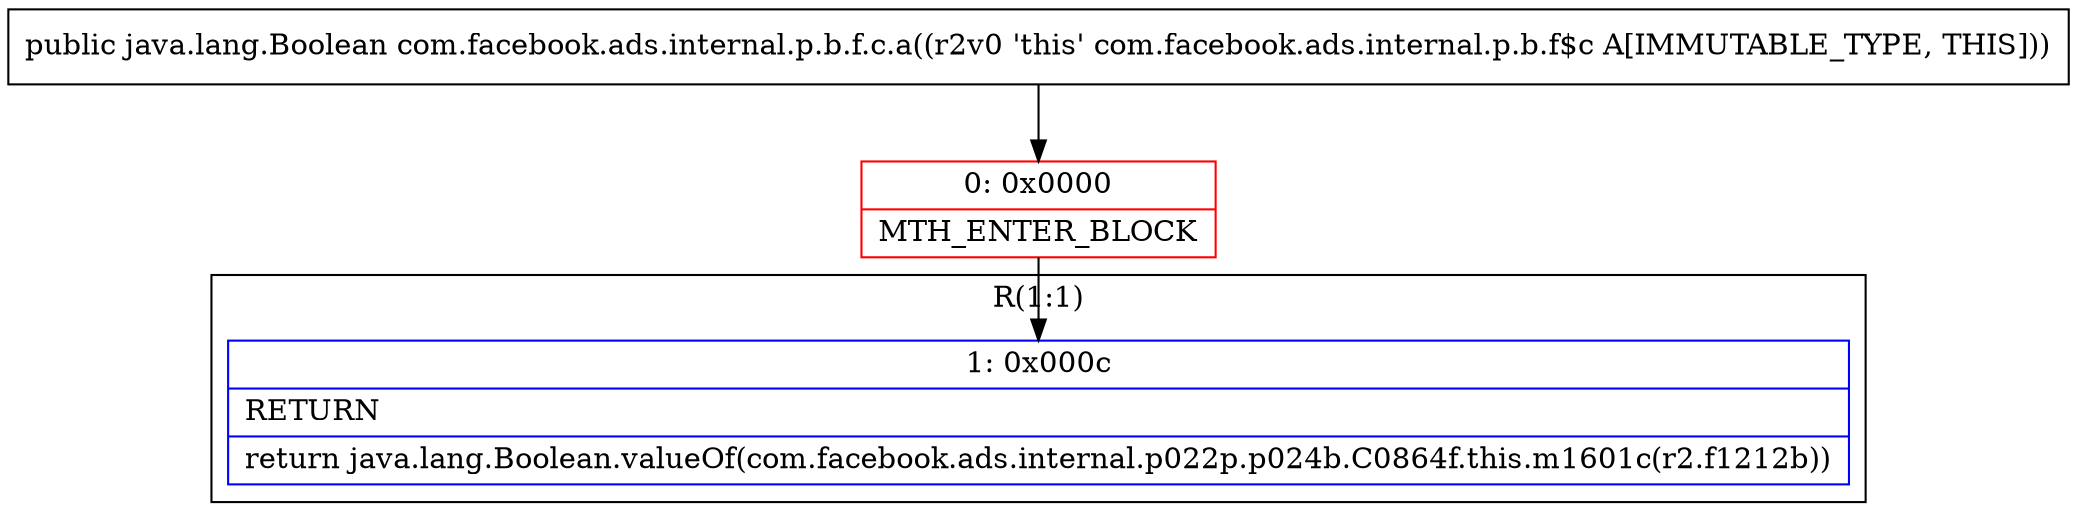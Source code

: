 digraph "CFG forcom.facebook.ads.internal.p.b.f.c.a()Ljava\/lang\/Boolean;" {
subgraph cluster_Region_789677458 {
label = "R(1:1)";
node [shape=record,color=blue];
Node_1 [shape=record,label="{1\:\ 0x000c|RETURN\l|return java.lang.Boolean.valueOf(com.facebook.ads.internal.p022p.p024b.C0864f.this.m1601c(r2.f1212b))\l}"];
}
Node_0 [shape=record,color=red,label="{0\:\ 0x0000|MTH_ENTER_BLOCK\l}"];
MethodNode[shape=record,label="{public java.lang.Boolean com.facebook.ads.internal.p.b.f.c.a((r2v0 'this' com.facebook.ads.internal.p.b.f$c A[IMMUTABLE_TYPE, THIS])) }"];
MethodNode -> Node_0;
Node_0 -> Node_1;
}

